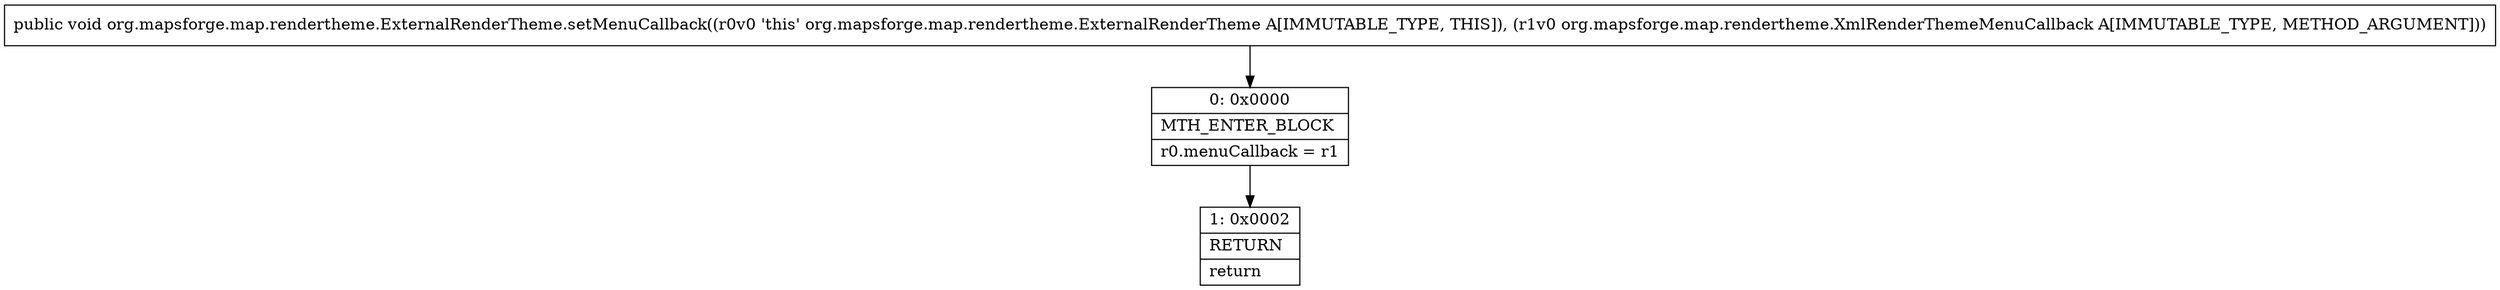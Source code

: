 digraph "CFG fororg.mapsforge.map.rendertheme.ExternalRenderTheme.setMenuCallback(Lorg\/mapsforge\/map\/rendertheme\/XmlRenderThemeMenuCallback;)V" {
Node_0 [shape=record,label="{0\:\ 0x0000|MTH_ENTER_BLOCK\l|r0.menuCallback = r1\l}"];
Node_1 [shape=record,label="{1\:\ 0x0002|RETURN\l|return\l}"];
MethodNode[shape=record,label="{public void org.mapsforge.map.rendertheme.ExternalRenderTheme.setMenuCallback((r0v0 'this' org.mapsforge.map.rendertheme.ExternalRenderTheme A[IMMUTABLE_TYPE, THIS]), (r1v0 org.mapsforge.map.rendertheme.XmlRenderThemeMenuCallback A[IMMUTABLE_TYPE, METHOD_ARGUMENT])) }"];
MethodNode -> Node_0;
Node_0 -> Node_1;
}

